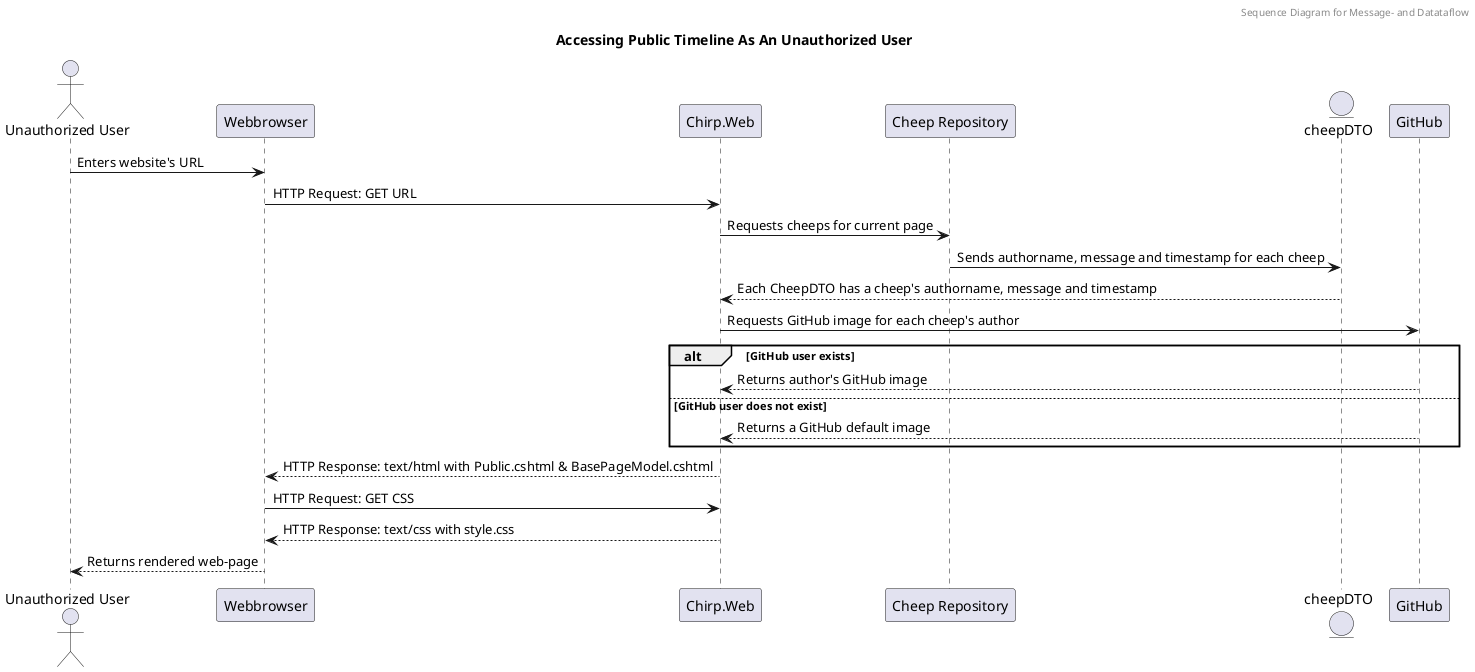 @startuml
header Sequence Diagram for Message- and Datataflow
Title Accessing Public Timeline As An Unauthorized User


actor "Unauthorized User" as UnauthorizedUser
participant "Webbrowser" as Browser
participant "Chirp.Web" as ChirpWeb
participant "Cheep Repository" as CheepRepo
entity cheepDTO as CheepDTO

UnauthorizedUser -> Browser: Enters website's URL
Browser -> ChirpWeb: HTTP Request: GET URL

ChirpWeb -> CheepRepo: Requests cheeps for current page
CheepRepo -> CheepDTO: Sends authorname, message and timestamp for each cheep
CheepDTO --> ChirpWeb: Each CheepDTO has a cheep's authorname, message and timestamp

ChirpWeb -> GitHub: Requests GitHub image for each cheep's author
alt GitHub user exists
    GitHub --> ChirpWeb: Returns author's GitHub image
else GitHub user does not exist
    GitHub --> ChirpWeb: Returns a GitHub default image
end

ChirpWeb --> Browser: HTTP Response: text/html with Public.cshtml & BasePageModel.cshtml

Browser -> ChirpWeb: HTTP Request: GET CSS
ChirpWeb --> Browser: HTTP Response: text/css with style.css

Browser --> UnauthorizedUser: Returns rendered web-page
@enduml